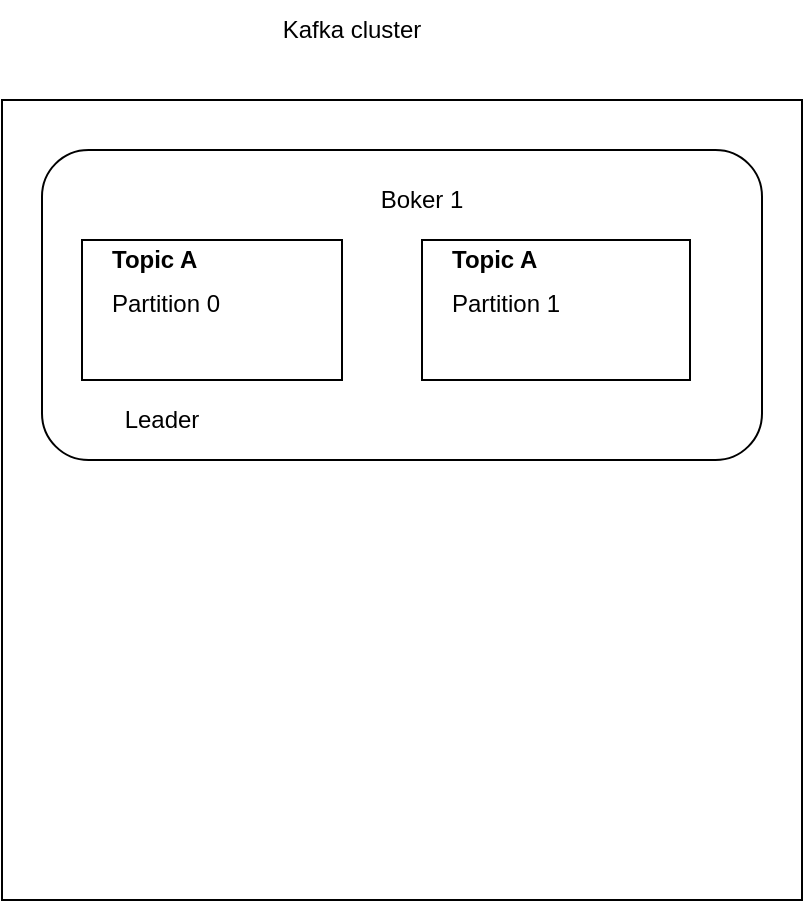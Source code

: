 <mxfile version="14.6.11" type="github">
  <diagram id="NNJm2ZnipQkBdvsmDhTs" name="Page-1">
    <mxGraphModel dx="868" dy="450" grid="1" gridSize="10" guides="1" tooltips="1" connect="1" arrows="1" fold="1" page="1" pageScale="1" pageWidth="827" pageHeight="1169" math="0" shadow="0">
      <root>
        <mxCell id="0" />
        <mxCell id="1" parent="0" />
        <mxCell id="ZUcZ3aQIkIUEAW7qEO7h-1" value="" style="whiteSpace=wrap;html=1;aspect=fixed;" vertex="1" parent="1">
          <mxGeometry x="190" y="180" width="400" height="400" as="geometry" />
        </mxCell>
        <mxCell id="ZUcZ3aQIkIUEAW7qEO7h-2" value="" style="rounded=1;whiteSpace=wrap;html=1;" vertex="1" parent="1">
          <mxGeometry x="210" y="205" width="360" height="155" as="geometry" />
        </mxCell>
        <mxCell id="ZUcZ3aQIkIUEAW7qEO7h-3" value="Boker 1" style="text;html=1;strokeColor=none;fillColor=none;align=center;verticalAlign=middle;whiteSpace=wrap;rounded=0;" vertex="1" parent="1">
          <mxGeometry x="370" y="220" width="60" height="20" as="geometry" />
        </mxCell>
        <mxCell id="ZUcZ3aQIkIUEAW7qEO7h-4" value="" style="rounded=0;whiteSpace=wrap;html=1;" vertex="1" parent="1">
          <mxGeometry x="230" y="250" width="130" height="70" as="geometry" />
        </mxCell>
        <mxCell id="ZUcZ3aQIkIUEAW7qEO7h-5" value="" style="rounded=0;whiteSpace=wrap;html=1;" vertex="1" parent="1">
          <mxGeometry x="400" y="250" width="134" height="70" as="geometry" />
        </mxCell>
        <mxCell id="ZUcZ3aQIkIUEAW7qEO7h-6" value="&lt;h1 style=&quot;font-size: 12px&quot;&gt;Topic A&lt;/h1&gt;&lt;div&gt;Partition 0&lt;/div&gt;" style="text;html=1;strokeColor=none;fillColor=none;spacing=5;spacingTop=-20;whiteSpace=wrap;overflow=hidden;rounded=0;fontSize=12;" vertex="1" parent="1">
          <mxGeometry x="240" y="255" width="80" height="60" as="geometry" />
        </mxCell>
        <mxCell id="ZUcZ3aQIkIUEAW7qEO7h-7" value="&lt;h1 style=&quot;font-size: 12px&quot;&gt;Topic A&lt;/h1&gt;&lt;div&gt;Partition 1&lt;/div&gt;" style="text;html=1;strokeColor=none;fillColor=none;spacing=5;spacingTop=-20;whiteSpace=wrap;overflow=hidden;rounded=0;fontSize=12;" vertex="1" parent="1">
          <mxGeometry x="410" y="255" width="80" height="60" as="geometry" />
        </mxCell>
        <mxCell id="ZUcZ3aQIkIUEAW7qEO7h-8" value="Leader" style="text;html=1;strokeColor=none;fillColor=none;align=center;verticalAlign=middle;whiteSpace=wrap;rounded=0;fontSize=12;" vertex="1" parent="1">
          <mxGeometry x="250" y="330" width="40" height="20" as="geometry" />
        </mxCell>
        <mxCell id="ZUcZ3aQIkIUEAW7qEO7h-9" value="Kafka cluster" style="text;html=1;strokeColor=none;fillColor=none;align=center;verticalAlign=middle;whiteSpace=wrap;rounded=0;fontSize=12;" vertex="1" parent="1">
          <mxGeometry x="320" y="130" width="90" height="30" as="geometry" />
        </mxCell>
      </root>
    </mxGraphModel>
  </diagram>
</mxfile>
